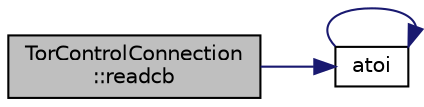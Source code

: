 digraph "TorControlConnection::readcb"
{
  edge [fontname="Helvetica",fontsize="10",labelfontname="Helvetica",labelfontsize="10"];
  node [fontname="Helvetica",fontsize="10",shape=record];
  rankdir="LR";
  Node24 [label="TorControlConnection\l::readcb",height=0.2,width=0.4,color="black", fillcolor="grey75", style="filled", fontcolor="black"];
  Node24 -> Node25 [color="midnightblue",fontsize="10",style="solid",fontname="Helvetica"];
  Node25 [label="atoi",height=0.2,width=0.4,color="black", fillcolor="white", style="filled",URL="$utilstrencodings_8cpp.html#aa5ce96ec36f4413f820cec9c1831c070"];
  Node25 -> Node25 [color="midnightblue",fontsize="10",style="solid",fontname="Helvetica"];
}
